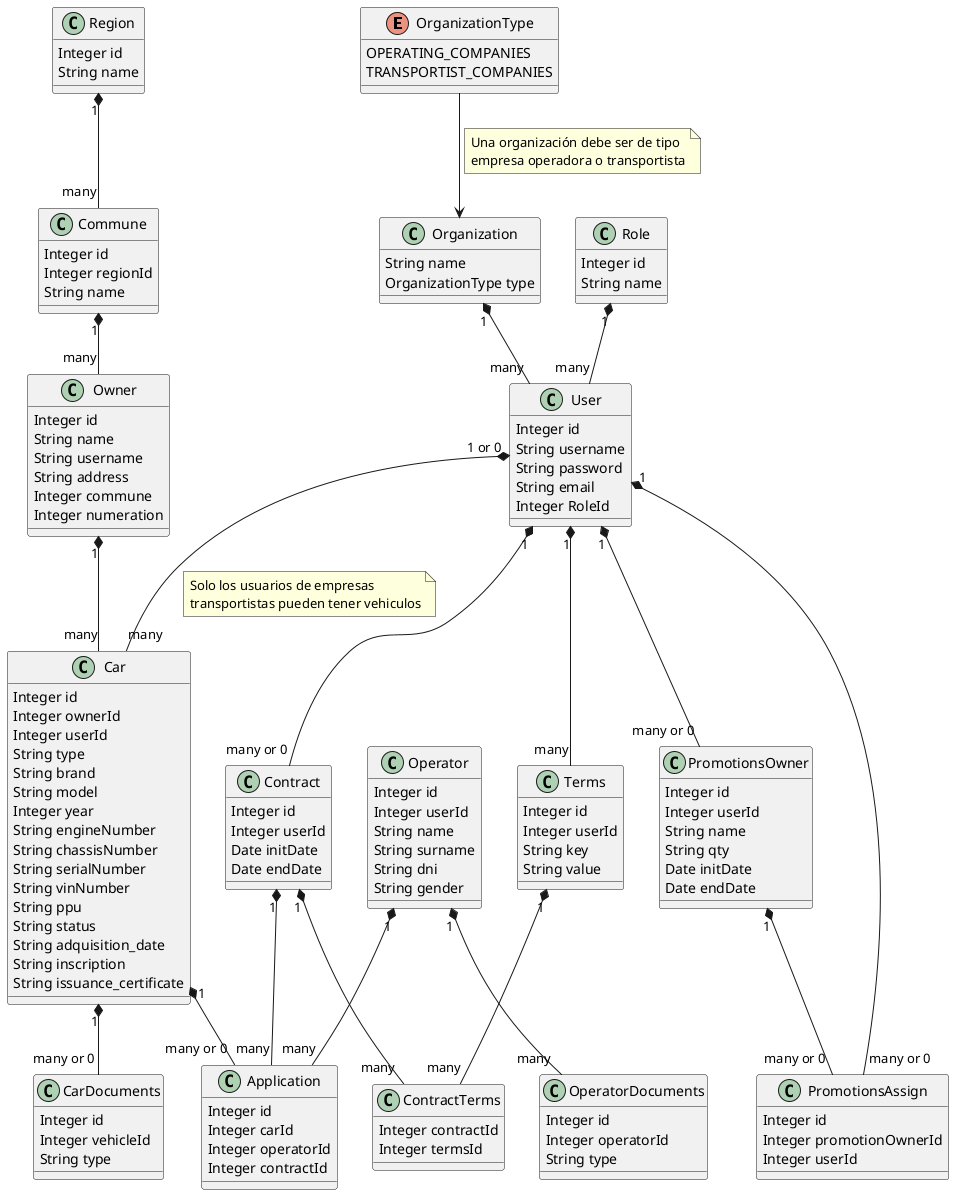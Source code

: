@startuml classes
    enum OrganizationType {
        OPERATING_COMPANIES
        TRANSPORTIST_COMPANIES
    }
    
    class Application {
        Integer id
        Integer carId
        Integer operatorId
        Integer contractId
    }

    class Car {
        Integer id
        Integer ownerId
        Integer userId
        String type
        String brand
        String model
        Integer year
        String engineNumber
        String chassisNumber
        String serialNumber
        String vinNumber
        String ppu
        String status
        String adquisition_date
        String inscription
        String issuance_certificate
    }

    class CarDocuments {
        Integer id
        Integer vehicleId
        String type
    }

    class Contract {
        Integer id
        Integer userId
        Date initDate
        Date endDate
    }

    class ContractTerms {
        Integer contractId
        Integer termsId
    }
    
    class Operator {
        Integer id
        Integer userId
        String name
        String surname
        String dni
        String gender
    }

    class OperatorDocuments {
        Integer id
        Integer operatorId
        String type
    }

    class Organization { 
        String name
        OrganizationType type
    }

    class Owner {
        Integer id
        String name
        String username
        String address
        Integer commune
        Integer numeration
    }

    class PromotionsAssign {
        Integer id
        Integer promotionOwnerId
        Integer userId
    }

    class PromotionsOwner {
        Integer id
        Integer userId
        String name
        String qty
        Date initDate
        Date endDate
    }
  
    class Region {
        Integer id
        String name
    }

    class Commune {
        Integer id
        Integer regionId
        String name
    }

    class Role {
        Integer id
        String name
    }

    class Terms {
        Integer id
        Integer userId
        String key
        String value
    }

    class User {
        Integer id
        String username
        String password
        String email
        Integer RoleId
    }

    Organization "1" *-- "many" User
    User "1 or 0" *-- "many" Car
    note on link
        Solo los usuarios de empresas 
        transportistas pueden tener vehiculos
    endnote
    Owner "1" *-- "many" Car
    OrganizationType --> Organization
    note right on link
        Una organización debe ser de tipo
        empresa operadora o transportista
    endnote
    Region "1" *-- "many" Commune
    Commune "1" *-- "many" Owner
    Car "1" *-- "many or 0" Application
    Car "1" *-- "many or 0" CarDocuments
    User "1" *-- "many or 0" Contract
    Contract "1" *-- "many" Application
    Operator "1" *-- "many" Application
    Contract "1" *-- "many" ContractTerms
    Terms "1" *-- "many" ContractTerms
    Role "1" *-- "many" User
    Operator "1" *-- "many" OperatorDocuments
    User "1" *-- "many" Terms
    User "1" *-- "many or 0" PromotionsOwner
    User "1" *-- "many or 0" PromotionsAssign
    PromotionsOwner "1" *-- "many or 0" PromotionsAssign
    
@enduml
